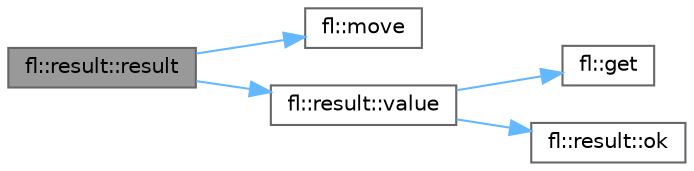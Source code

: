digraph "fl::result::result"
{
 // INTERACTIVE_SVG=YES
 // LATEX_PDF_SIZE
  bgcolor="transparent";
  edge [fontname=Helvetica,fontsize=10,labelfontname=Helvetica,labelfontsize=10];
  node [fontname=Helvetica,fontsize=10,shape=box,height=0.2,width=0.4];
  rankdir="LR";
  Node1 [id="Node000001",label="fl::result::result",height=0.2,width=0.4,color="gray40", fillcolor="grey60", style="filled", fontcolor="black",tooltip="Construct a successful result (move)"];
  Node1 -> Node2 [id="edge1_Node000001_Node000002",color="steelblue1",style="solid",tooltip=" "];
  Node2 [id="Node000002",label="fl::move",height=0.2,width=0.4,color="grey40", fillcolor="white", style="filled",URL="$d4/d36/namespacefl_a0445ddcae69ac4e524ec18098eb84dbf.html#a0445ddcae69ac4e524ec18098eb84dbf",tooltip=" "];
  Node1 -> Node3 [id="edge2_Node000001_Node000003",color="steelblue1",style="solid",tooltip=" "];
  Node3 [id="Node000003",label="fl::result::value",height=0.2,width=0.4,color="grey40", fillcolor="white", style="filled",URL="$dc/d6d/classfl_1_1result_a8c36716d4a5e21c2b42707c839305328.html#a8c36716d4a5e21c2b42707c839305328",tooltip="Get the success value (const)"];
  Node3 -> Node4 [id="edge3_Node000003_Node000004",color="steelblue1",style="solid",tooltip=" "];
  Node4 [id="Node000004",label="fl::get",height=0.2,width=0.4,color="grey40", fillcolor="white", style="filled",URL="$d4/d36/namespacefl_aaad7bab3a46c3353c72c671c8372be3e.html#aaad7bab3a46c3353c72c671c8372be3e",tooltip=" "];
  Node3 -> Node5 [id="edge4_Node000003_Node000005",color="steelblue1",style="solid",tooltip=" "];
  Node5 [id="Node000005",label="fl::result::ok",height=0.2,width=0.4,color="grey40", fillcolor="white", style="filled",URL="$dc/d6d/classfl_1_1result_ac2b044bd270c831d02dd736571640bac.html#ac2b044bd270c831d02dd736571640bac",tooltip="Check if the result is successful."];
}
